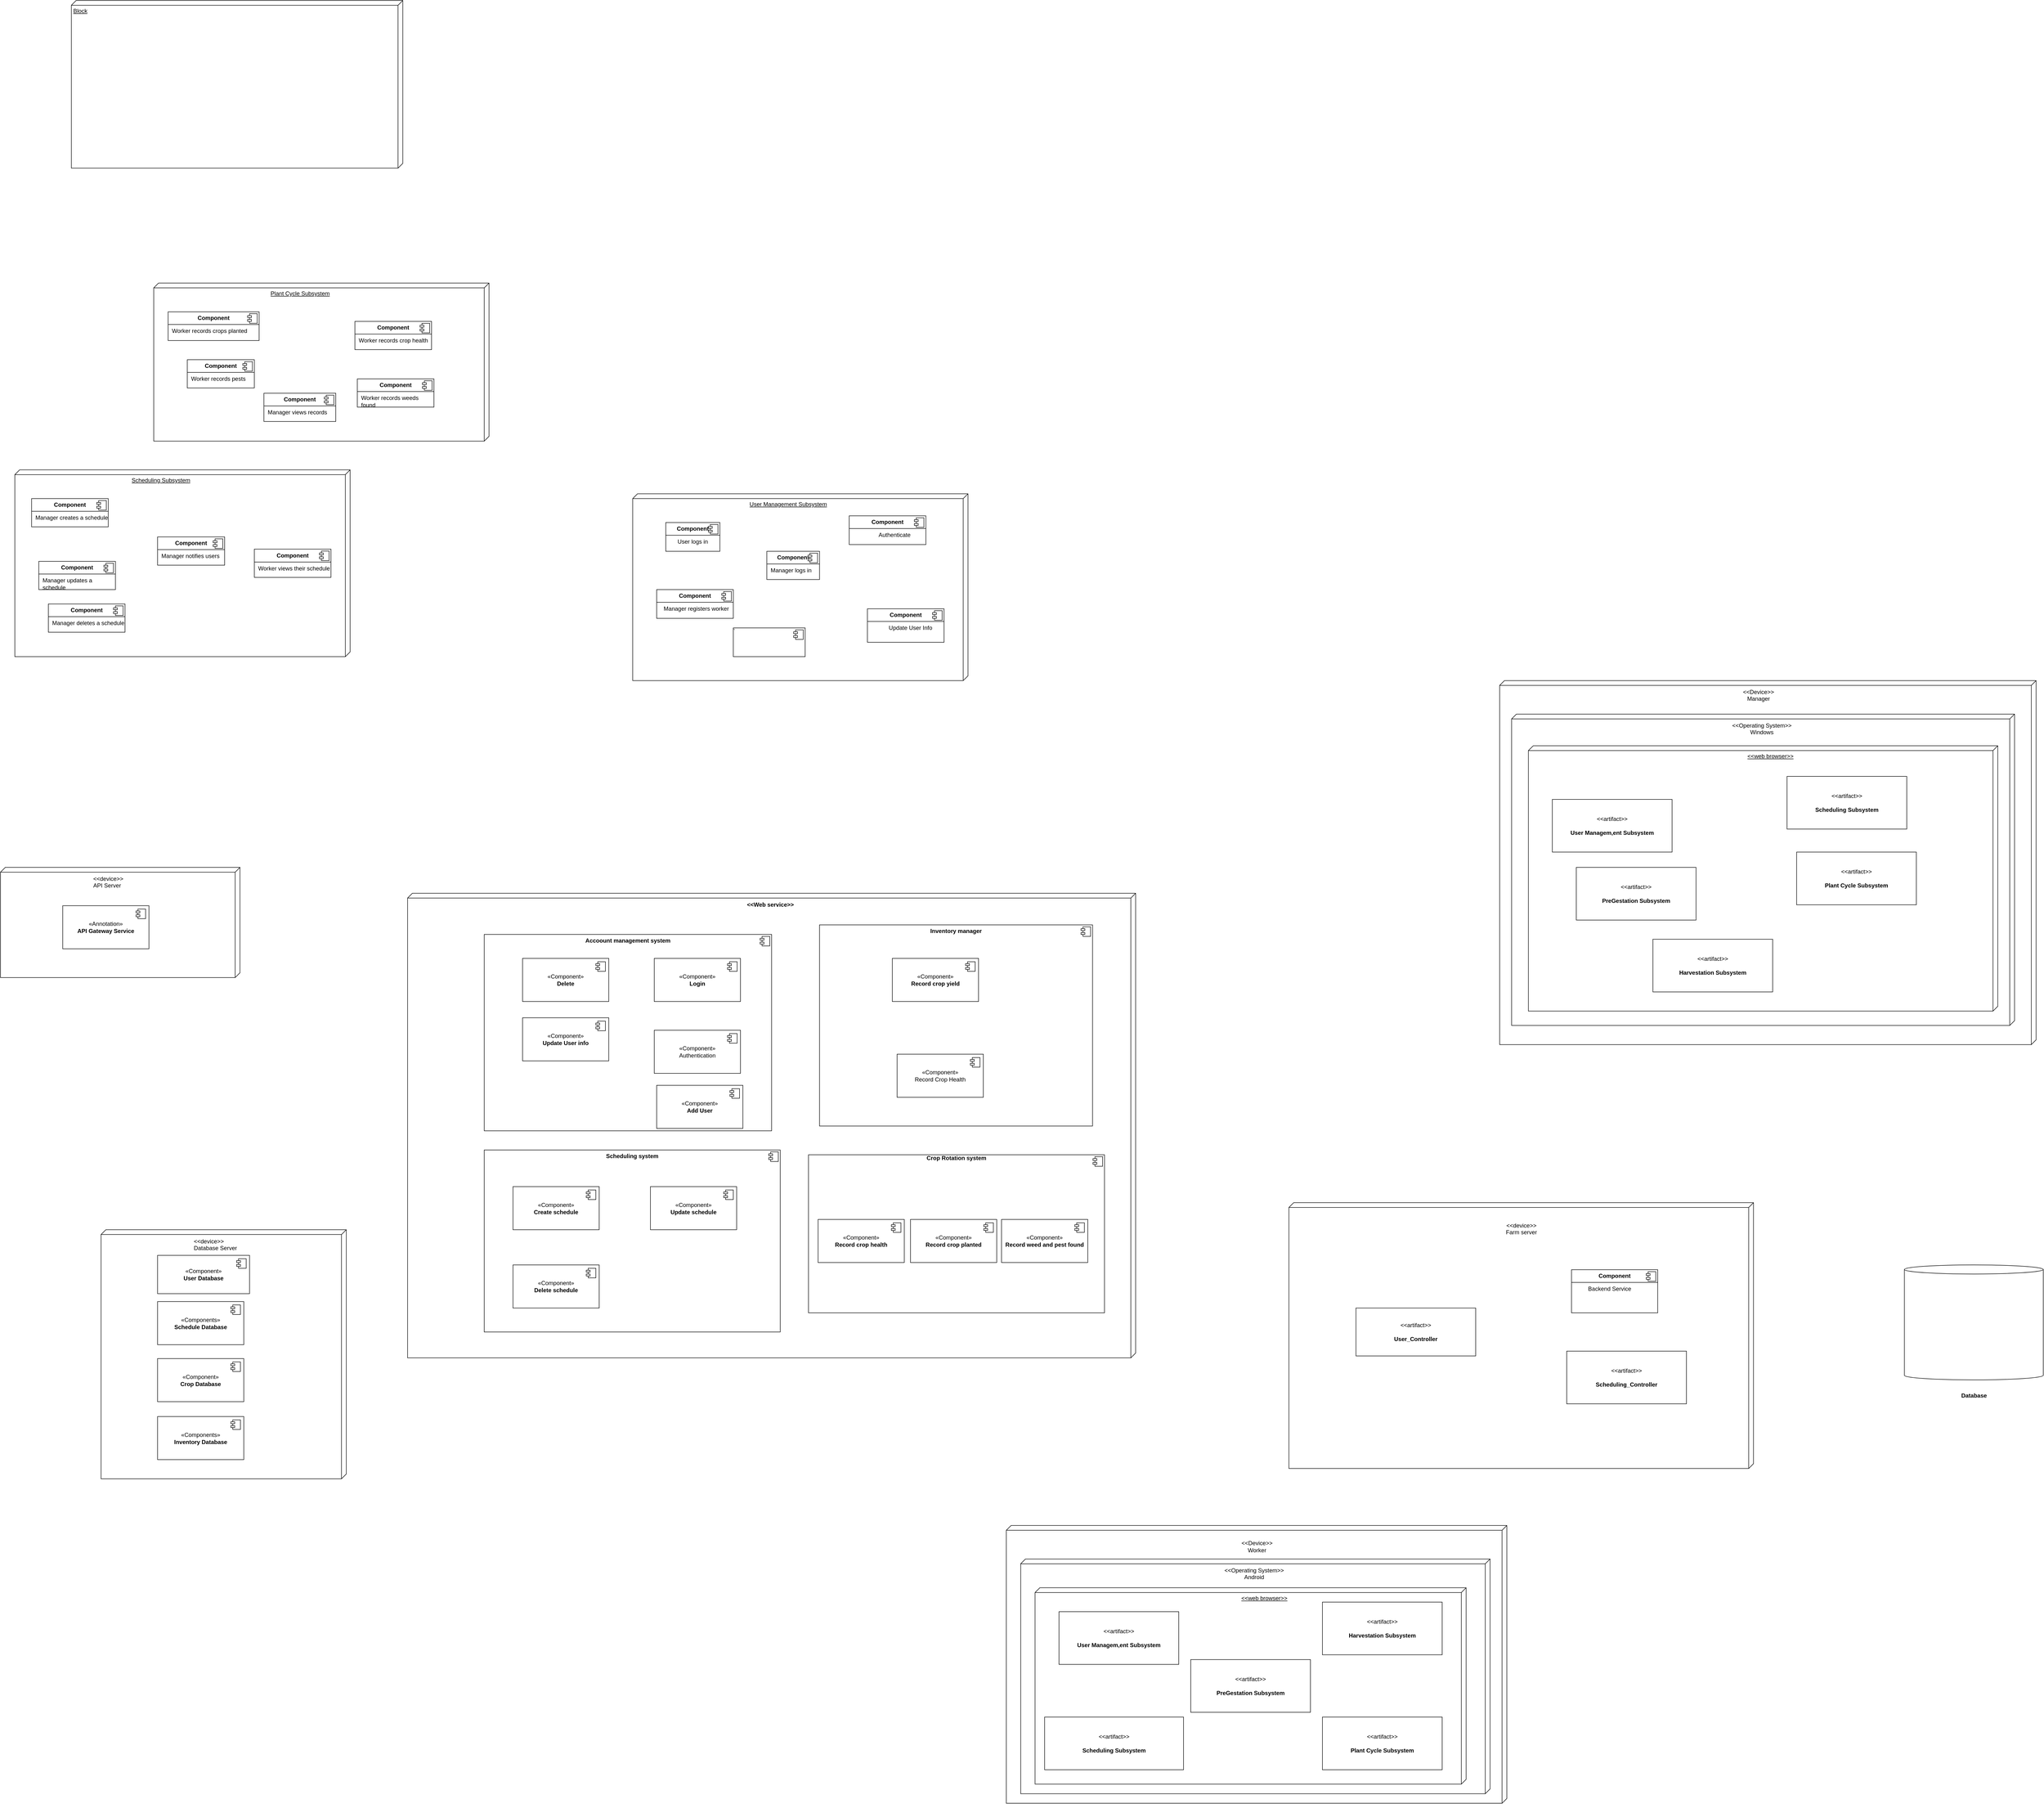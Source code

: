 <mxfile version="27.0.6">
  <diagram name="Page-1" id="8EAtuuFN8qFxOkvctxhg">
    <mxGraphModel dx="1095" dy="2736" grid="1" gridSize="10" guides="1" tooltips="1" connect="1" arrows="1" fold="1" page="1" pageScale="1" pageWidth="827" pageHeight="1169" math="0" shadow="0">
      <root>
        <mxCell id="0" />
        <mxCell id="1" parent="0" />
        <mxCell id="6KfqUc2jtIFRs5x4OwVa-1" value="&lt;b&gt;&amp;lt;&amp;lt;Web service&amp;gt;&amp;gt;&lt;/b&gt;" style="verticalAlign=top;align=center;shape=cube;size=10;direction=south;fontStyle=0;html=1;boundedLbl=1;spacingLeft=5;whiteSpace=wrap;" parent="1" vertex="1">
          <mxGeometry x="900" y="144" width="1520" height="970" as="geometry" />
        </mxCell>
        <mxCell id="6KfqUc2jtIFRs5x4OwVa-2" value="&lt;p style=&quot;margin:0px;margin-top:6px;text-align:center;&quot;&gt;&lt;b&gt;Scheduling system&lt;/b&gt;&lt;/p&gt;" style="align=left;overflow=fill;html=1;dropTarget=0;whiteSpace=wrap;" parent="1" vertex="1">
          <mxGeometry x="1060" y="680" width="618" height="380" as="geometry" />
        </mxCell>
        <mxCell id="6KfqUc2jtIFRs5x4OwVa-3" value="" style="shape=component;jettyWidth=8;jettyHeight=4;" parent="6KfqUc2jtIFRs5x4OwVa-2" vertex="1">
          <mxGeometry x="1" width="20" height="20" relative="1" as="geometry">
            <mxPoint x="-24" y="4" as="offset" />
          </mxGeometry>
        </mxCell>
        <mxCell id="6KfqUc2jtIFRs5x4OwVa-4" value="&lt;b&gt;Crop Rotation system&lt;/b&gt;" style="align=center;overflow=fill;html=1;dropTarget=0;whiteSpace=wrap;" parent="1" vertex="1">
          <mxGeometry x="1737" y="690" width="618" height="330" as="geometry" />
        </mxCell>
        <mxCell id="6KfqUc2jtIFRs5x4OwVa-5" value="" style="shape=component;jettyWidth=8;jettyHeight=4;" parent="6KfqUc2jtIFRs5x4OwVa-4" vertex="1">
          <mxGeometry x="1" width="20" height="20" relative="1" as="geometry">
            <mxPoint x="-24" y="4" as="offset" />
          </mxGeometry>
        </mxCell>
        <mxCell id="6KfqUc2jtIFRs5x4OwVa-6" value="&lt;p style=&quot;margin:0px;margin-top:6px;text-align:center;&quot;&gt;&lt;b&gt;Inventory manager&lt;/b&gt;&lt;/p&gt;&lt;p style=&quot;margin:0px;margin-left:8px;&quot;&gt;&lt;br&gt;&lt;/p&gt;" style="align=left;overflow=fill;html=1;dropTarget=0;whiteSpace=wrap;" parent="1" vertex="1">
          <mxGeometry x="1760" y="210" width="570" height="420" as="geometry" />
        </mxCell>
        <mxCell id="6KfqUc2jtIFRs5x4OwVa-7" value="" style="shape=component;jettyWidth=8;jettyHeight=4;" parent="6KfqUc2jtIFRs5x4OwVa-6" vertex="1">
          <mxGeometry x="1" width="20" height="20" relative="1" as="geometry">
            <mxPoint x="-24" y="4" as="offset" />
          </mxGeometry>
        </mxCell>
        <mxCell id="6KfqUc2jtIFRs5x4OwVa-8" value="&lt;p style=&quot;margin:0px;margin-top:6px;text-align:center;&quot;&gt;&lt;b&gt;Accoount management system&lt;/b&gt;&lt;/p&gt;" style="align=left;overflow=fill;html=1;dropTarget=0;whiteSpace=wrap;" parent="1" vertex="1">
          <mxGeometry x="1060" y="230" width="600" height="410" as="geometry" />
        </mxCell>
        <mxCell id="6KfqUc2jtIFRs5x4OwVa-9" value="" style="shape=component;jettyWidth=8;jettyHeight=4;" parent="6KfqUc2jtIFRs5x4OwVa-8" vertex="1">
          <mxGeometry x="1" width="20" height="20" relative="1" as="geometry">
            <mxPoint x="-24" y="4" as="offset" />
          </mxGeometry>
        </mxCell>
        <mxCell id="6KfqUc2jtIFRs5x4OwVa-10" value="" style="verticalAlign=top;align=left;spacingTop=8;spacingLeft=2;spacingRight=12;shape=cube;size=10;direction=south;fontStyle=4;html=1;whiteSpace=wrap;" parent="1" vertex="1">
          <mxGeometry x="2740" y="790" width="970" height="555" as="geometry" />
        </mxCell>
        <mxCell id="6KfqUc2jtIFRs5x4OwVa-12" value="" style="verticalAlign=top;align=left;shape=cube;size=10;direction=south;fontStyle=0;html=1;boundedLbl=1;spacingLeft=5;whiteSpace=wrap;" parent="1" vertex="1">
          <mxGeometry x="2150" y="1464" width="1045" height="580" as="geometry" />
        </mxCell>
        <mxCell id="6KfqUc2jtIFRs5x4OwVa-13" value="&amp;lt;&amp;lt;Operating System&amp;gt;&amp;gt;&lt;div&gt;Android&lt;/div&gt;" style="verticalAlign=top;align=center;shape=cube;size=10;direction=south;html=1;boundedLbl=1;spacingLeft=5;whiteSpace=wrap;" parent="6KfqUc2jtIFRs5x4OwVa-12" vertex="1">
          <mxGeometry width="980" height="490" relative="1" as="geometry">
            <mxPoint x="30" y="70" as="offset" />
          </mxGeometry>
        </mxCell>
        <mxCell id="6KfqUc2jtIFRs5x4OwVa-14" value="&amp;lt;&amp;lt;Device&amp;gt;&amp;gt;&lt;div&gt;Worker&lt;/div&gt;" style="text;html=1;align=center;verticalAlign=middle;resizable=0;points=[];autosize=1;strokeColor=none;fillColor=none;" parent="6KfqUc2jtIFRs5x4OwVa-12" vertex="1">
          <mxGeometry x="477.5" y="24.167" width="90" height="40" as="geometry" />
        </mxCell>
        <mxCell id="OrcsEcIXb9L-_ybgIJPj-8" value="&lt;span style=&quot;white-space: pre;&quot;&gt;&#x9;&lt;/span&gt;&lt;span style=&quot;white-space: pre;&quot;&gt;&#x9;&lt;/span&gt;&lt;span style=&quot;white-space: pre;&quot;&gt;&#x9;&lt;/span&gt;&lt;span style=&quot;white-space: pre;&quot;&gt;&#x9;&lt;/span&gt;&lt;span style=&quot;white-space: pre;&quot;&gt;&#x9;&lt;/span&gt;&lt;span style=&quot;white-space: pre;&quot;&gt;&#x9;&lt;/span&gt;&lt;span style=&quot;white-space: pre;&quot;&gt;&#x9;&lt;/span&gt;&lt;span style=&quot;white-space: pre;&quot;&gt;&#x9;&lt;/span&gt;&lt;span style=&quot;white-space: pre;&quot;&gt;&#x9;&lt;/span&gt;&lt;span style=&quot;white-space: pre;&quot;&gt;&#x9;&lt;/span&gt;&lt;span style=&quot;white-space: pre;&quot;&gt;&#x9;&lt;/span&gt;&lt;span style=&quot;white-space: pre;&quot;&gt;&#x9;&lt;/span&gt;&lt;span style=&quot;white-space: pre;&quot;&gt;&#x9;&lt;/span&gt;&lt;span style=&quot;white-space: pre;&quot;&gt;&#x9;&lt;/span&gt;&lt;span style=&quot;white-space: pre;&quot;&gt;&#x9;&lt;/span&gt;&lt;span style=&quot;white-space: pre;&quot;&gt;&#x9;&lt;/span&gt;&amp;lt;&amp;lt;web browser&amp;gt;&amp;gt;" style="verticalAlign=top;align=left;spacingTop=8;spacingLeft=2;spacingRight=12;shape=cube;size=10;direction=south;fontStyle=4;html=1;whiteSpace=wrap;" vertex="1" parent="6KfqUc2jtIFRs5x4OwVa-12">
          <mxGeometry x="60" y="130" width="900" height="410" as="geometry" />
        </mxCell>
        <mxCell id="OrcsEcIXb9L-_ybgIJPj-9" value="&amp;lt;&amp;lt;artifact&amp;gt;&amp;gt;&lt;br&gt;&lt;br&gt;&lt;b&gt;User Managem,ent Subsystem&lt;/b&gt;" style="html=1;align=center;verticalAlign=middle;dashed=0;whiteSpace=wrap;" vertex="1" parent="6KfqUc2jtIFRs5x4OwVa-12">
          <mxGeometry x="110" y="180" width="250" height="110" as="geometry" />
        </mxCell>
        <mxCell id="OrcsEcIXb9L-_ybgIJPj-11" value="&amp;lt;&amp;lt;artifact&amp;gt;&amp;gt;&lt;br&gt;&lt;br&gt;&lt;b&gt;Harvestation Subsystem&lt;/b&gt;" style="html=1;align=center;verticalAlign=middle;dashed=0;whiteSpace=wrap;" vertex="1" parent="6KfqUc2jtIFRs5x4OwVa-12">
          <mxGeometry x="660" y="160" width="250" height="110" as="geometry" />
        </mxCell>
        <mxCell id="OrcsEcIXb9L-_ybgIJPj-10" value="&amp;lt;&amp;lt;artifact&amp;gt;&amp;gt;&lt;br&gt;&lt;br&gt;&lt;b&gt;PreGestation Subsystem&lt;/b&gt;" style="html=1;align=center;verticalAlign=middle;dashed=0;whiteSpace=wrap;" vertex="1" parent="6KfqUc2jtIFRs5x4OwVa-12">
          <mxGeometry x="385" y="280" width="250" height="110" as="geometry" />
        </mxCell>
        <mxCell id="OrcsEcIXb9L-_ybgIJPj-13" value="&amp;lt;&amp;lt;artifact&amp;gt;&amp;gt;&lt;br&gt;&lt;br&gt;&lt;b&gt;Plant Cycle Subsystem&lt;/b&gt;" style="html=1;align=center;verticalAlign=middle;dashed=0;whiteSpace=wrap;" vertex="1" parent="6KfqUc2jtIFRs5x4OwVa-12">
          <mxGeometry x="660" y="400" width="250" height="110" as="geometry" />
        </mxCell>
        <mxCell id="OrcsEcIXb9L-_ybgIJPj-14" value="&amp;lt;&amp;lt;artifact&amp;gt;&amp;gt;&lt;br&gt;&lt;br&gt;&lt;b&gt;Scheduling Subsystem&lt;/b&gt;" style="html=1;align=center;verticalAlign=middle;dashed=0;whiteSpace=wrap;" vertex="1" parent="6KfqUc2jtIFRs5x4OwVa-12">
          <mxGeometry x="80" y="400" width="290" height="110" as="geometry" />
        </mxCell>
        <mxCell id="6KfqUc2jtIFRs5x4OwVa-32" value="" style="verticalAlign=top;align=left;shape=cube;size=10;direction=south;fontStyle=0;html=1;boundedLbl=1;spacingLeft=5;whiteSpace=wrap;" parent="1" vertex="1">
          <mxGeometry x="3180" y="-300" width="1120" height="760" as="geometry" />
        </mxCell>
        <mxCell id="6KfqUc2jtIFRs5x4OwVa-33" value="&amp;lt;&amp;lt;Operating System&amp;gt;&amp;gt;&lt;div&gt;Windows&lt;/div&gt;" style="verticalAlign=top;align=center;shape=cube;size=10;direction=south;html=1;boundedLbl=1;spacingLeft=5;whiteSpace=wrap;" parent="6KfqUc2jtIFRs5x4OwVa-32" vertex="1">
          <mxGeometry width="1050" height="650" relative="1" as="geometry">
            <mxPoint x="25" y="70" as="offset" />
          </mxGeometry>
        </mxCell>
        <mxCell id="OrcsEcIXb9L-_ybgIJPj-2" value="&lt;span style=&quot;white-space: pre;&quot;&gt;&#x9;&lt;/span&gt;&lt;span style=&quot;white-space: pre;&quot;&gt;&#x9;&lt;/span&gt;&lt;span style=&quot;white-space: pre;&quot;&gt;&#x9;&lt;/span&gt;&lt;span style=&quot;white-space: pre;&quot;&gt;&#x9;&lt;/span&gt;&lt;span style=&quot;white-space: pre;&quot;&gt;&#x9;&lt;/span&gt;&lt;span style=&quot;white-space: pre;&quot;&gt;&#x9;&lt;/span&gt;&lt;span style=&quot;white-space: pre;&quot;&gt;&#x9;&lt;/span&gt;&lt;span style=&quot;white-space: pre;&quot;&gt;&#x9;&lt;/span&gt;&lt;span style=&quot;white-space: pre;&quot;&gt;&#x9;&lt;/span&gt;&lt;span style=&quot;white-space: pre;&quot;&gt;&#x9;&lt;/span&gt;&lt;span style=&quot;white-space: pre;&quot;&gt;&#x9;&lt;/span&gt;&lt;span style=&quot;white-space: pre;&quot;&gt;&#x9;&lt;/span&gt;&lt;span style=&quot;white-space: pre;&quot;&gt;&#x9;&lt;/span&gt;&lt;span style=&quot;white-space: pre;&quot;&gt;&#x9;&lt;/span&gt;&lt;span style=&quot;white-space: pre;&quot;&gt;&#x9;&lt;/span&gt;&lt;span style=&quot;white-space: pre;&quot;&gt;&#x9;&lt;/span&gt;&lt;span style=&quot;white-space: pre;&quot;&gt;&#x9;&lt;/span&gt;&amp;lt;&amp;lt;web browser&amp;gt;&amp;gt;" style="verticalAlign=top;align=left;spacingTop=8;spacingLeft=2;spacingRight=12;shape=cube;size=10;direction=south;fontStyle=4;html=1;whiteSpace=wrap;" vertex="1" parent="6KfqUc2jtIFRs5x4OwVa-32">
          <mxGeometry x="60" y="136.12" width="980" height="553.88" as="geometry" />
        </mxCell>
        <mxCell id="OrcsEcIXb9L-_ybgIJPj-1" value="&amp;lt;&amp;lt;artifact&amp;gt;&amp;gt;&lt;br&gt;&lt;br&gt;&lt;b&gt;User Managem,ent Subsystem&lt;/b&gt;" style="html=1;align=center;verticalAlign=middle;dashed=0;whiteSpace=wrap;" vertex="1" parent="6KfqUc2jtIFRs5x4OwVa-32">
          <mxGeometry x="110" y="248.06" width="250" height="110" as="geometry" />
        </mxCell>
        <mxCell id="OrcsEcIXb9L-_ybgIJPj-4" value="&amp;lt;&amp;lt;artifact&amp;gt;&amp;gt;&lt;br&gt;&lt;br&gt;&lt;b&gt;Scheduling Subsystem&lt;/b&gt;" style="html=1;align=center;verticalAlign=middle;dashed=0;whiteSpace=wrap;" vertex="1" parent="6KfqUc2jtIFRs5x4OwVa-32">
          <mxGeometry x="600" y="200" width="250" height="110" as="geometry" />
        </mxCell>
        <mxCell id="OrcsEcIXb9L-_ybgIJPj-5" value="&amp;lt;&amp;lt;artifact&amp;gt;&amp;gt;&lt;br&gt;&lt;br&gt;&lt;b&gt;Plant Cycle Subsystem&lt;/b&gt;" style="html=1;align=center;verticalAlign=middle;dashed=0;whiteSpace=wrap;" vertex="1" parent="6KfqUc2jtIFRs5x4OwVa-32">
          <mxGeometry x="620" y="358.06" width="250" height="110" as="geometry" />
        </mxCell>
        <mxCell id="OrcsEcIXb9L-_ybgIJPj-6" value="&amp;lt;&amp;lt;artifact&amp;gt;&amp;gt;&lt;br&gt;&lt;br&gt;&lt;b&gt;PreGestation Subsystem&lt;/b&gt;" style="html=1;align=center;verticalAlign=middle;dashed=0;whiteSpace=wrap;" vertex="1" parent="6KfqUc2jtIFRs5x4OwVa-32">
          <mxGeometry x="160" y="390" width="250" height="110" as="geometry" />
        </mxCell>
        <mxCell id="OrcsEcIXb9L-_ybgIJPj-7" value="&amp;lt;&amp;lt;artifact&amp;gt;&amp;gt;&lt;br&gt;&lt;br&gt;&lt;b&gt;Harvestation Subsystem&lt;/b&gt;" style="html=1;align=center;verticalAlign=middle;dashed=0;whiteSpace=wrap;" vertex="1" parent="6KfqUc2jtIFRs5x4OwVa-32">
          <mxGeometry x="320" y="540" width="250" height="110" as="geometry" />
        </mxCell>
        <mxCell id="6KfqUc2jtIFRs5x4OwVa-34" value="&amp;lt;&amp;lt;Device&amp;gt;&amp;gt;&lt;div&gt;Manager&lt;/div&gt;" style="text;html=1;align=center;" parent="6KfqUc2jtIFRs5x4OwVa-32" vertex="1">
          <mxGeometry x="20" y="10.0" width="1040" height="86.368" as="geometry" />
        </mxCell>
        <mxCell id="6KfqUc2jtIFRs5x4OwVa-49" value="Database" style="text;align=center;fontStyle=1;verticalAlign=middle;spacingLeft=3;spacingRight=3;strokeColor=none;rotatable=0;points=[[0,0.5],[1,0.5]];portConstraint=eastwest;html=1;" parent="1" vertex="1">
          <mxGeometry x="4130" y="1179.5" width="80" height="26" as="geometry" />
        </mxCell>
        <mxCell id="6KfqUc2jtIFRs5x4OwVa-50" value="&amp;lt;&amp;lt;device&amp;gt;&amp;gt;&lt;div&gt;Farm server&lt;/div&gt;" style="text;strokeColor=none;fillColor=none;align=center;verticalAlign=top;spacingLeft=4;spacingRight=4;overflow=hidden;rotatable=0;points=[[0,0.5],[1,0.5]];portConstraint=eastwest;whiteSpace=wrap;html=1;" parent="1" vertex="1">
          <mxGeometry x="3167.5" y="824" width="115" height="42" as="geometry" />
        </mxCell>
        <mxCell id="6KfqUc2jtIFRs5x4OwVa-51" value="&lt;span style=&quot;white-space: pre;&quot;&gt;&#x9;&lt;/span&gt;&lt;span style=&quot;white-space: pre;&quot;&gt;&#x9;&lt;/span&gt;&lt;span style=&quot;white-space: pre;&quot;&gt;&#x9;&lt;/span&gt;&lt;span style=&quot;white-space: pre;&quot;&gt;&#x9;&lt;/span&gt;&lt;span style=&quot;white-space: pre;&quot;&gt;&#x9;&lt;/span&gt;&lt;span style=&quot;white-space: pre;&quot;&gt;&#x9;&lt;span style=&quot;white-space: pre;&quot;&gt;&#x9;&lt;/span&gt;&lt;/span&gt;&amp;lt;&amp;lt;device&amp;gt;&amp;gt;&lt;div&gt;&lt;span style=&quot;white-space: pre;&quot;&gt;&#x9;&lt;/span&gt;&lt;span style=&quot;white-space: pre;&quot;&gt;&#x9;&lt;/span&gt;&lt;span style=&quot;white-space: pre;&quot;&gt;&#x9;&lt;/span&gt;&lt;span style=&quot;white-space: pre;&quot;&gt;&#x9;&lt;/span&gt;&lt;span style=&quot;white-space: pre;&quot;&gt;&#x9;&lt;/span&gt;&lt;span style=&quot;white-space: pre;&quot;&gt;&#x9;&lt;span style=&quot;white-space: pre;&quot;&gt;&#x9;&lt;/span&gt;&lt;/span&gt;API Server&lt;/div&gt;" style="verticalAlign=top;align=left;shape=cube;size=10;direction=south;fontStyle=0;html=1;boundedLbl=1;spacingLeft=5;whiteSpace=wrap;" parent="1" vertex="1">
          <mxGeometry x="50" y="90" width="500" height="230" as="geometry" />
        </mxCell>
        <mxCell id="6KfqUc2jtIFRs5x4OwVa-52" value="«Component»&lt;br&gt;&lt;b&gt;Record crop planted&lt;/b&gt;" style="html=1;dropTarget=0;whiteSpace=wrap;" parent="1" vertex="1">
          <mxGeometry x="1950" y="825" width="180" height="90" as="geometry" />
        </mxCell>
        <mxCell id="6KfqUc2jtIFRs5x4OwVa-53" value="" style="shape=module;jettyWidth=8;jettyHeight=4;" parent="6KfqUc2jtIFRs5x4OwVa-52" vertex="1">
          <mxGeometry x="1" width="20" height="20" relative="1" as="geometry">
            <mxPoint x="-27" y="7" as="offset" />
          </mxGeometry>
        </mxCell>
        <mxCell id="6KfqUc2jtIFRs5x4OwVa-54" value="&lt;span style=&quot;white-space: pre;&quot;&gt;&#x9;&lt;/span&gt;&lt;span style=&quot;white-space: pre;&quot;&gt;&#x9;&lt;/span&gt;&lt;span style=&quot;white-space: pre;&quot;&gt;&#x9;&lt;/span&gt;&lt;span style=&quot;white-space: pre;&quot;&gt;&#x9;&lt;/span&gt;&lt;span style=&quot;white-space: pre;&quot;&gt;&#x9;&lt;/span&gt;&lt;span style=&quot;white-space: pre;&quot;&gt;&#x9;&lt;/span&gt;&lt;span style=&quot;white-space: pre;&quot;&gt;&#x9;&lt;/span&gt;&amp;lt;&amp;lt;device&amp;gt;&amp;gt;&lt;div&gt;&lt;span style=&quot;background-color: transparent; color: light-dark(rgb(0, 0, 0), rgb(255, 255, 255));&quot;&gt;&lt;span style=&quot;white-space: pre;&quot;&gt;&#x9;&lt;/span&gt;&lt;span style=&quot;white-space: pre;&quot;&gt;&#x9;&lt;/span&gt;&lt;span style=&quot;white-space: pre;&quot;&gt;&#x9;&lt;/span&gt;&lt;span style=&quot;white-space: pre;&quot;&gt;&#x9;&lt;/span&gt;&lt;span style=&quot;white-space: pre;&quot;&gt;&#x9;&lt;/span&gt;&lt;span style=&quot;white-space: pre;&quot;&gt;&#x9;&lt;/span&gt;&lt;span style=&quot;white-space: pre;&quot;&gt;&#x9;&lt;/span&gt;Database Server&lt;/span&gt;&lt;/div&gt;" style="verticalAlign=top;align=left;shape=cube;size=10;direction=south;fontStyle=0;html=1;boundedLbl=1;spacingLeft=5;whiteSpace=wrap;" parent="1" vertex="1">
          <mxGeometry x="260" y="846.5" width="512" height="520" as="geometry" />
        </mxCell>
        <mxCell id="6KfqUc2jtIFRs5x4OwVa-55" value="«Annotation»&lt;br&gt;&lt;b&gt;API Gateway Service&lt;/b&gt;" style="html=1;dropTarget=0;whiteSpace=wrap;" parent="1" vertex="1">
          <mxGeometry x="180" y="170" width="180" height="90" as="geometry" />
        </mxCell>
        <mxCell id="6KfqUc2jtIFRs5x4OwVa-56" value="" style="shape=module;jettyWidth=8;jettyHeight=4;" parent="6KfqUc2jtIFRs5x4OwVa-55" vertex="1">
          <mxGeometry x="1" width="20" height="20" relative="1" as="geometry">
            <mxPoint x="-27" y="7" as="offset" />
          </mxGeometry>
        </mxCell>
        <mxCell id="6KfqUc2jtIFRs5x4OwVa-66" value="«Component»&lt;br&gt;&lt;b&gt;Record weed and pest found&lt;/b&gt;" style="html=1;dropTarget=0;whiteSpace=wrap;" parent="1" vertex="1">
          <mxGeometry x="2140" y="825" width="180" height="90" as="geometry" />
        </mxCell>
        <mxCell id="6KfqUc2jtIFRs5x4OwVa-67" value="" style="shape=module;jettyWidth=8;jettyHeight=4;" parent="6KfqUc2jtIFRs5x4OwVa-66" vertex="1">
          <mxGeometry x="1" width="20" height="20" relative="1" as="geometry">
            <mxPoint x="-27" y="7" as="offset" />
          </mxGeometry>
        </mxCell>
        <mxCell id="6KfqUc2jtIFRs5x4OwVa-68" value="«Component»&lt;br&gt;&lt;b&gt;Record crop health&lt;/b&gt;" style="html=1;dropTarget=0;whiteSpace=wrap;" parent="1" vertex="1">
          <mxGeometry x="1757" y="825" width="180" height="90" as="geometry" />
        </mxCell>
        <mxCell id="6KfqUc2jtIFRs5x4OwVa-69" value="" style="shape=module;jettyWidth=8;jettyHeight=4;" parent="6KfqUc2jtIFRs5x4OwVa-68" vertex="1">
          <mxGeometry x="1" width="20" height="20" relative="1" as="geometry">
            <mxPoint x="-27" y="7" as="offset" />
          </mxGeometry>
        </mxCell>
        <mxCell id="6KfqUc2jtIFRs5x4OwVa-70" value="«Component»&lt;br&gt;&lt;div&gt;Record Crop Health&lt;/div&gt;" style="html=1;dropTarget=0;whiteSpace=wrap;" parent="1" vertex="1">
          <mxGeometry x="1922" y="480" width="180" height="90" as="geometry" />
        </mxCell>
        <mxCell id="6KfqUc2jtIFRs5x4OwVa-71" value="" style="shape=module;jettyWidth=8;jettyHeight=4;" parent="6KfqUc2jtIFRs5x4OwVa-70" vertex="1">
          <mxGeometry x="1" width="20" height="20" relative="1" as="geometry">
            <mxPoint x="-27" y="7" as="offset" />
          </mxGeometry>
        </mxCell>
        <mxCell id="6KfqUc2jtIFRs5x4OwVa-72" value="«Component»&lt;br&gt;&lt;b&gt;Record crop yield&lt;/b&gt;" style="html=1;dropTarget=0;whiteSpace=wrap;" parent="1" vertex="1">
          <mxGeometry x="1912" y="280" width="180" height="90" as="geometry" />
        </mxCell>
        <mxCell id="6KfqUc2jtIFRs5x4OwVa-73" value="" style="shape=module;jettyWidth=8;jettyHeight=4;" parent="6KfqUc2jtIFRs5x4OwVa-72" vertex="1">
          <mxGeometry x="1" width="20" height="20" relative="1" as="geometry">
            <mxPoint x="-27" y="7" as="offset" />
          </mxGeometry>
        </mxCell>
        <mxCell id="6KfqUc2jtIFRs5x4OwVa-74" value="«Component»&lt;br&gt;&lt;div&gt;Authentication&lt;/div&gt;" style="html=1;dropTarget=0;whiteSpace=wrap;" parent="1" vertex="1">
          <mxGeometry x="1415" y="430" width="180" height="90" as="geometry" />
        </mxCell>
        <mxCell id="6KfqUc2jtIFRs5x4OwVa-75" value="" style="shape=module;jettyWidth=8;jettyHeight=4;" parent="6KfqUc2jtIFRs5x4OwVa-74" vertex="1">
          <mxGeometry x="1" width="20" height="20" relative="1" as="geometry">
            <mxPoint x="-27" y="7" as="offset" />
          </mxGeometry>
        </mxCell>
        <mxCell id="6KfqUc2jtIFRs5x4OwVa-76" value="«Component»&lt;br&gt;&lt;b&gt;Delete&lt;/b&gt;" style="html=1;dropTarget=0;whiteSpace=wrap;" parent="1" vertex="1">
          <mxGeometry x="1140" y="280" width="180" height="90" as="geometry" />
        </mxCell>
        <mxCell id="6KfqUc2jtIFRs5x4OwVa-77" value="" style="shape=module;jettyWidth=8;jettyHeight=4;" parent="6KfqUc2jtIFRs5x4OwVa-76" vertex="1">
          <mxGeometry x="1" width="20" height="20" relative="1" as="geometry">
            <mxPoint x="-27" y="7" as="offset" />
          </mxGeometry>
        </mxCell>
        <mxCell id="6KfqUc2jtIFRs5x4OwVa-78" value="«Component»&lt;br&gt;&lt;b&gt;Update User info&lt;/b&gt;" style="html=1;dropTarget=0;whiteSpace=wrap;" parent="1" vertex="1">
          <mxGeometry x="1140" y="404" width="180" height="90" as="geometry" />
        </mxCell>
        <mxCell id="6KfqUc2jtIFRs5x4OwVa-79" value="" style="shape=module;jettyWidth=8;jettyHeight=4;" parent="6KfqUc2jtIFRs5x4OwVa-78" vertex="1">
          <mxGeometry x="1" width="20" height="20" relative="1" as="geometry">
            <mxPoint x="-27" y="7" as="offset" />
          </mxGeometry>
        </mxCell>
        <mxCell id="6KfqUc2jtIFRs5x4OwVa-80" value="«Component»&lt;br&gt;&lt;b&gt;Login&lt;/b&gt;" style="html=1;dropTarget=0;whiteSpace=wrap;" parent="1" vertex="1">
          <mxGeometry x="1415" y="280" width="180" height="90" as="geometry" />
        </mxCell>
        <mxCell id="6KfqUc2jtIFRs5x4OwVa-81" value="" style="shape=module;jettyWidth=8;jettyHeight=4;" parent="6KfqUc2jtIFRs5x4OwVa-80" vertex="1">
          <mxGeometry x="1" width="20" height="20" relative="1" as="geometry">
            <mxPoint x="-27" y="7" as="offset" />
          </mxGeometry>
        </mxCell>
        <mxCell id="6KfqUc2jtIFRs5x4OwVa-82" value="«Component»&lt;br&gt;&lt;b&gt;Add User&lt;/b&gt;" style="html=1;dropTarget=0;whiteSpace=wrap;" parent="1" vertex="1">
          <mxGeometry x="1420" y="545" width="180" height="90" as="geometry" />
        </mxCell>
        <mxCell id="6KfqUc2jtIFRs5x4OwVa-83" value="" style="shape=module;jettyWidth=8;jettyHeight=4;" parent="6KfqUc2jtIFRs5x4OwVa-82" vertex="1">
          <mxGeometry x="1" width="20" height="20" relative="1" as="geometry">
            <mxPoint x="-27" y="7" as="offset" />
          </mxGeometry>
        </mxCell>
        <mxCell id="6KfqUc2jtIFRs5x4OwVa-87" value="«Components»&lt;br&gt;&lt;b&gt;Schedule Database&lt;/b&gt;" style="html=1;dropTarget=0;whiteSpace=wrap;" parent="1" vertex="1">
          <mxGeometry x="378" y="996.5" width="180" height="90" as="geometry" />
        </mxCell>
        <mxCell id="6KfqUc2jtIFRs5x4OwVa-88" value="" style="shape=module;jettyWidth=8;jettyHeight=4;" parent="6KfqUc2jtIFRs5x4OwVa-87" vertex="1">
          <mxGeometry x="1" width="20" height="20" relative="1" as="geometry">
            <mxPoint x="-27" y="7" as="offset" />
          </mxGeometry>
        </mxCell>
        <mxCell id="6KfqUc2jtIFRs5x4OwVa-89" value="«Component»&lt;br&gt;&lt;b&gt;User Database&lt;/b&gt;" style="html=1;dropTarget=0;whiteSpace=wrap;" parent="1" vertex="1">
          <mxGeometry x="378" y="900" width="192" height="80" as="geometry" />
        </mxCell>
        <mxCell id="6KfqUc2jtIFRs5x4OwVa-90" value="" style="shape=module;jettyWidth=8;jettyHeight=4;" parent="6KfqUc2jtIFRs5x4OwVa-89" vertex="1">
          <mxGeometry x="1" width="20" height="20" relative="1" as="geometry">
            <mxPoint x="-27" y="7" as="offset" />
          </mxGeometry>
        </mxCell>
        <mxCell id="6KfqUc2jtIFRs5x4OwVa-91" value="«Component»&lt;br&gt;&lt;b&gt;Crop Database&lt;/b&gt;" style="html=1;dropTarget=0;whiteSpace=wrap;" parent="1" vertex="1">
          <mxGeometry x="378" y="1115.5" width="180" height="90" as="geometry" />
        </mxCell>
        <mxCell id="6KfqUc2jtIFRs5x4OwVa-92" value="" style="shape=module;jettyWidth=8;jettyHeight=4;" parent="6KfqUc2jtIFRs5x4OwVa-91" vertex="1">
          <mxGeometry x="1" width="20" height="20" relative="1" as="geometry">
            <mxPoint x="-27" y="7" as="offset" />
          </mxGeometry>
        </mxCell>
        <mxCell id="6KfqUc2jtIFRs5x4OwVa-93" value="«Components»&lt;div&gt;&lt;b&gt;Inventory Database&lt;/b&gt;&lt;/div&gt;" style="html=1;dropTarget=0;whiteSpace=wrap;" parent="1" vertex="1">
          <mxGeometry x="378" y="1236.5" width="180" height="90" as="geometry" />
        </mxCell>
        <mxCell id="6KfqUc2jtIFRs5x4OwVa-94" value="" style="shape=module;jettyWidth=8;jettyHeight=4;" parent="6KfqUc2jtIFRs5x4OwVa-93" vertex="1">
          <mxGeometry x="1" width="20" height="20" relative="1" as="geometry">
            <mxPoint x="-27" y="7" as="offset" />
          </mxGeometry>
        </mxCell>
        <mxCell id="6KfqUc2jtIFRs5x4OwVa-95" value="«Component»&lt;br&gt;&lt;b&gt;Create schedule&lt;/b&gt;&lt;span style=&quot;color: rgba(0, 0, 0, 0); font-family: monospace; font-size: 0px; text-align: start; text-wrap-mode: nowrap;&quot;&gt;%3CmxGraphModel%3E%3Croot%3E%3CmxCell%20id%3D%220%22%2F%3E%3CmxCell%20id%3D%221%22%20parent%3D%220%22%2F%3E%3CmxCell%20id%3D%222%22%20value%3D%22%C2%ABComponent%C2%BB%26lt%3Bbr%26gt%3B%26lt%3Bb%26gt%3BUpdate%20User%20info%26lt%3B%2Fb%26gt%3B%22%20style%3D%22html%3D1%3BdropTarget%3D0%3BwhiteSpace%3Dwrap%3B%22%20vertex%3D%221%22%20parent%3D%221%22%3E%3CmxGeometry%20x%3D%22-800%22%20y%3D%221600%22%20width%3D%22180%22%20height%3D%2290%22%20as%3D%22geometry%22%2F%3E%3C%2FmxCell%3E%3CmxCell%20id%3D%223%22%20value%3D%22%22%20style%3D%22shape%3Dmodule%3BjettyWidth%3D8%3BjettyHeight%3D4%3B%22%20vertex%3D%221%22%20parent%3D%222%22%3E%3CmxGeometry%20x%3D%221%22%20width%3D%2220%22%20height%3D%2220%22%20relative%3D%221%22%20as%3D%22geometry%22%3E%3CmxPoint%20x%3D%22-27%22%20y%3D%227%22%20as%3D%22offset%22%2F%3E%3C%2FmxGeometry%3E%3C%2FmxCell%3E%3C%2Froot%3E%3C%2FmxGraphModel%3E&lt;/span&gt;&lt;span style=&quot;color: rgba(0, 0, 0, 0); font-family: monospace; font-size: 0px; text-align: start; text-wrap-mode: nowrap;&quot;&gt;%3CmxGraphModel%3E%3Croot%3E%3CmxCell%20id%3D%220%22%2F%3E%3CmxCell%20id%3D%221%22%20parent%3D%220%22%2F%3E%3CmxCell%20id%3D%222%22%20value%3D%22%C2%ABComponent%C2%BB%26lt%3Bbr%26gt%3B%26lt%3Bb%26gt%3BUpdate%20User%20info%26lt%3B%2Fb%26gt%3B%22%20style%3D%22html%3D1%3BdropTarget%3D0%3BwhiteSpace%3Dwrap%3B%22%20vertex%3D%221%22%20parent%3D%221%22%3E%3CmxGeometry%20x%3D%22-800%22%20y%3D%221600%22%20width%3D%22180%22%20height%3D%2290%22%20as%3D%22geometry%22%2F%3E%3C%2FmxCell%3E%3CmxCell%20id%3D%223%22%20value%3D%22%22%20style%3D%22shape%3Dmodule%3BjettyWidth%3D8%3BjettyHeight%3D4%3B%22%20vertex%3D%221%22%20parent%3D%222%22%3E%3CmxGeometry%20x%3D%221%22%20width%3D%2220%22%20height%3D%2220%22%20relative%3D%221%22%20as%3D%22geometry%22%3E%3CmxPoint%20x%3D%22-27%22%20y%3D%227%22%20as%3D%22offset%22%2F%3E%3C%2FmxGeometry%3E%3C%2FmxCell%3E%3C%2Froot%3E%3C%2FmxGraphModel%3E&lt;/span&gt;&lt;span style=&quot;color: rgba(0, 0, 0, 0); font-family: monospace; font-size: 0px; text-align: start; text-wrap-mode: nowrap;&quot;&gt;%3CmxGraphModel%3E%3Croot%3E%3CmxCell%20id%3D%220%22%2F%3E%3CmxCell%20id%3D%221%22%20parent%3D%220%22%2F%3E%3CmxCell%20id%3D%222%22%20value%3D%22%C2%ABComponent%C2%BB%26lt%3Bbr%26gt%3B%26lt%3Bb%26gt%3BUpdate%20User%20info%26lt%3B%2Fb%26gt%3B%22%20style%3D%22html%3D1%3BdropTarget%3D0%3BwhiteSpace%3Dwrap%3B%22%20vertex%3D%221%22%20parent%3D%221%22%3E%3CmxGeometry%20x%3D%22-800%22%20y%3D%221600%22%20width%3D%22180%22%20height%3D%2290%22%20as%3D%22geometry%22%2F%3E%3C%2FmxCell%3E%3CmxCell%20id%3D%223%22%20value%3D%22%22%20style%3D%22shape%3Dmodule%3BjettyWidth%3D8%3BjettyHeight%3D4%3B%22%20vertex%3D%221%22%20parent%3D%222%22%3E%3CmxGeometry%20x%3D%221%22%20width%3D%2220%22%20height%3D%2220%22%20relative%3D%221%22%20as%3D%22geometry%22%3E%3CmxPoint%20x%3D%22-27%22%20y%3D%227%22%20as%3D%22offset%22%2F%3E%3C%2FmxGeometry%3E%3C%2FmxCell%3E%3C%2Froot%3E%3C%2FmxGraphModel%3E&lt;/span&gt;" style="html=1;dropTarget=0;whiteSpace=wrap;" parent="1" vertex="1">
          <mxGeometry x="1120" y="756.5" width="180" height="90" as="geometry" />
        </mxCell>
        <mxCell id="6KfqUc2jtIFRs5x4OwVa-96" value="" style="shape=module;jettyWidth=8;jettyHeight=4;" parent="6KfqUc2jtIFRs5x4OwVa-95" vertex="1">
          <mxGeometry x="1" width="20" height="20" relative="1" as="geometry">
            <mxPoint x="-27" y="7" as="offset" />
          </mxGeometry>
        </mxCell>
        <mxCell id="6KfqUc2jtIFRs5x4OwVa-97" value="«Component»&lt;br&gt;&lt;b&gt;Update schedule&lt;/b&gt;&lt;span style=&quot;color: rgba(0, 0, 0, 0); font-family: monospace; font-size: 0px; text-align: start; text-wrap-mode: nowrap;&quot;&gt;%3CmxGraphModel%3E%3Croot%3E%3CmxCell%20id%3D%220%22%2F%3E%3CmxCell%20id%3D%221%22%20parent%3D%220%22%2F%3E%3CmxCell%20id%3D%222%22%20value%3D%22%C2%ABComponent%C2%BB%26lt%3Bbr%26gt%3B%26lt%3Bb%26gt%3BUpdate%20User%20info%26lt%3B%2Fb%26gt%3B%22%20style%3D%22html%3D1%3BdropTarget%3D0%3BwhiteSpace%3Dwrap%3B%22%20vertex%3D%221%22%20parent%3D%221%22%3E%3CmxGeometry%20x%3D%22-800%22%20y%3D%221600%22%20width%3D%22180%22%20height%3D%2290%22%20as%3D%22geometry%22%2F%3E%3C%2FmxCell%3E%3CmxCell%20id%3D%223%22%20value%3D%22%22%20style%3D%22shape%3Dmodule%3BjettyWidth%3D8%3BjettyHeight%3D4%3B%22%20vertex%3D%221%22%20parent%3D%222%22%3E%3CmxGeometry%20x%3D%221%22%20width%3D%2220%22%20height%3D%2220%22%20relative%3D%221%22%20as%3D%22geometry%22%3E%3CmxPoint%20x%3D%22-27%22%20y%3D%227%22%20as%3D%22offset%22%2F%3E%3C%2FmxGeometry%3E%3C%2FmxCell%3E%3C%2Froot%3E%3C%2FmxGraphModel%3E&lt;/span&gt;&lt;span style=&quot;color: rgba(0, 0, 0, 0); font-family: monospace; font-size: 0px; text-align: start; text-wrap-mode: nowrap;&quot;&gt;%3CmxGraphModel%3E%3Croot%3E%3CmxCell%20id%3D%220%22%2F%3E%3CmxCell%20id%3D%221%22%20parent%3D%220%22%2F%3E%3CmxCell%20id%3D%222%22%20value%3D%22%C2%ABComponent%C2%BB%26lt%3Bbr%26gt%3B%26lt%3Bb%26gt%3BUpdate%20User%20info%26lt%3B%2Fb%26gt%3B%22%20style%3D%22html%3D1%3BdropTarget%3D0%3BwhiteSpace%3Dwrap%3B%22%20vertex%3D%221%22%20parent%3D%221%22%3E%3CmxGeometry%20x%3D%22-800%22%20y%3D%221600%22%20width%3D%22180%22%20height%3D%2290%22%20as%3D%22geometry%22%2F%3E%3C%2FmxCell%3E%3CmxCell%20id%3D%223%22%20value%3D%22%22%20style%3D%22shape%3Dmodule%3BjettyWidth%3D8%3BjettyHeight%3D4%3B%22%20vertex%3D%221%22%20parent%3D%222%22%3E%3CmxGeometry%20x%3D%221%22%20width%3D%2220%22%20height%3D%2220%22%20relative%3D%221%22%20as%3D%22geometry%22%3E%3CmxPoint%20x%3D%22-27%22%20y%3D%227%22%20as%3D%22offset%22%2F%3E%3C%2FmxGeometry%3E%3C%2FmxCell%3E%3C%2Froot%3E%3C%2FmxGraphModel%3E&lt;/span&gt;&lt;span style=&quot;color: rgba(0, 0, 0, 0); font-family: monospace; font-size: 0px; text-align: start; text-wrap-mode: nowrap;&quot;&gt;%3CmxGraphModel%3E%3Croot%3E%3CmxCell%20id%3D%220%22%2F%3E%3CmxCell%20id%3D%221%22%20parent%3D%220%22%2F%3E%3CmxCell%20id%3D%222%22%20value%3D%22%C2%ABComponent%C2%BB%26lt%3Bbr%26gt%3B%26lt%3Bb%26gt%3BUpdate%20User%20info%26lt%3B%2Fb%26gt%3B%22%20style%3D%22html%3D1%3BdropTarget%3D0%3BwhiteSpace%3Dwrap%3B%22%20vertex%3D%221%22%20parent%3D%221%22%3E%3CmxGeometry%20x%3D%22-800%22%20y%3D%221600%22%20width%3D%22180%22%20height%3D%2290%22%20as%3D%22geometry%22%2F%3E%3C%2FmxCell%3E%3CmxCell%20id%3D%223%22%20value%3D%22%22%20style%3D%22shape%3Dmodule%3BjettyWidth%3D8%3BjettyHeight%3D4%3B%22%20vertex%3D%221%22%20parent%3D%222%22%3E%3CmxGeometry%20x%3D%221%22%20width%3D%2220%22%20height%3D%2220%22%20relative%3D%221%22%20as%3D%22geometry%22%3E%3CmxPoint%20x%3D%22-27%22%20y%3D%227%22%20as%3D%22offset%22%2F%3E%3C%2FmxGeometry%3E%3C%2FmxCell%3E%3C%2Froot%3E%3C%2FmxGraphModel%3E&lt;/span&gt;" style="html=1;dropTarget=0;whiteSpace=wrap;" parent="1" vertex="1">
          <mxGeometry x="1407" y="756.5" width="180" height="90" as="geometry" />
        </mxCell>
        <mxCell id="6KfqUc2jtIFRs5x4OwVa-98" value="" style="shape=module;jettyWidth=8;jettyHeight=4;" parent="6KfqUc2jtIFRs5x4OwVa-97" vertex="1">
          <mxGeometry x="1" width="20" height="20" relative="1" as="geometry">
            <mxPoint x="-27" y="7" as="offset" />
          </mxGeometry>
        </mxCell>
        <mxCell id="6KfqUc2jtIFRs5x4OwVa-99" value="«Component»&lt;br&gt;&lt;b&gt;Delete schedule&lt;/b&gt;&lt;span style=&quot;color: rgba(0, 0, 0, 0); font-family: monospace; font-size: 0px; text-align: start; text-wrap-mode: nowrap;&quot;&gt;%3CmxGraphModel%3E%3Croot%3E%3CmxCell%20id%3D%220%22%2F%3E%3CmxCell%20id%3D%221%22%20parent%3D%220%22%2F%3E%3CmxCell%20id%3D%222%22%20value%3D%22%C2%ABComponent%C2%BB%26lt%3Bbr%26gt%3B%26lt%3Bb%26gt%3BUpdate%20User%20info%26lt%3B%2Fb%26gt%3B%22%20style%3D%22html%3D1%3BdropTarget%3D0%3BwhiteSpace%3Dwrap%3B%22%20vertex%3D%221%22%20parent%3D%221%22%3E%3CmxGeometry%20x%3D%22-800%22%20y%3D%221600%22%20width%3D%22180%22%20height%3D%2290%22%20as%3D%22geometry%22%2F%3E%3C%2FmxCell%3E%3CmxCell%20id%3D%223%22%20value%3D%22%22%20style%3D%22shape%3Dmodule%3BjettyWidth%3D8%3BjettyHeight%3D4%3B%22%20vertex%3D%221%22%20parent%3D%222%22%3E%3CmxGeometry%20x%3D%221%22%20width%3D%2220%22%20height%3D%2220%22%20relative%3D%221%22%20as%3D%22geometry%22%3E%3CmxPoint%20x%3D%22-27%22%20y%3D%227%22%20as%3D%22offset%22%2F%3E%3C%2FmxGeometry%3E%3C%2FmxCell%3E%3C%2Froot%3E%3C%2FmxGraphModel%3E&lt;/span&gt;&lt;span style=&quot;color: rgba(0, 0, 0, 0); font-family: monospace; font-size: 0px; text-align: start; text-wrap-mode: nowrap;&quot;&gt;%3CmxGraphModel%3E%3Croot%3E%3CmxCell%20id%3D%220%22%2F%3E%3CmxCell%20id%3D%221%22%20parent%3D%220%22%2F%3E%3CmxCell%20id%3D%222%22%20value%3D%22%C2%ABComponent%C2%BB%26lt%3Bbr%26gt%3B%26lt%3Bb%26gt%3BUpdate%20User%20info%26lt%3B%2Fb%26gt%3B%22%20style%3D%22html%3D1%3BdropTarget%3D0%3BwhiteSpace%3Dwrap%3B%22%20vertex%3D%221%22%20parent%3D%221%22%3E%3CmxGeometry%20x%3D%22-800%22%20y%3D%221600%22%20width%3D%22180%22%20height%3D%2290%22%20as%3D%22geometry%22%2F%3E%3C%2FmxCell%3E%3CmxCell%20id%3D%223%22%20value%3D%22%22%20style%3D%22shape%3Dmodule%3BjettyWidth%3D8%3BjettyHeight%3D4%3B%22%20vertex%3D%221%22%20parent%3D%222%22%3E%3CmxGeometry%20x%3D%221%22%20width%3D%2220%22%20height%3D%2220%22%20relative%3D%221%22%20as%3D%22geometry%22%3E%3CmxPoint%20x%3D%22-27%22%20y%3D%227%22%20as%3D%22offset%22%2F%3E%3C%2FmxGeometry%3E%3C%2FmxCell%3E%3C%2Froot%3E%3C%2FmxGraphModel%3E&lt;/span&gt;&lt;span style=&quot;color: rgba(0, 0, 0, 0); font-family: monospace; font-size: 0px; text-align: start; text-wrap-mode: nowrap;&quot;&gt;%3CmxGraphModel%3E%3Croot%3E%3CmxCell%20id%3D%220%22%2F%3E%3CmxCell%20id%3D%221%22%20parent%3D%220%22%2F%3E%3CmxCell%20id%3D%222%22%20value%3D%22%C2%ABComponent%C2%BB%26lt%3Bbr%26gt%3B%26lt%3Bb%26gt%3BUpdate%20User%20info%26lt%3B%2Fb%26gt%3B%22%20style%3D%22html%3D1%3BdropTarget%3D0%3BwhiteSpace%3Dwrap%3B%22%20vertex%3D%221%22%20parent%3D%221%22%3E%3CmxGeometry%20x%3D%22-800%22%20y%3D%221600%22%20width%3D%22180%22%20height%3D%2290%22%20as%3D%22geometry%22%2F%3E%3C%2FmxCell%3E%3CmxCell%20id%3D%223%22%20value%3D%22%22%20style%3D%22shape%3Dmodule%3BjettyWidth%3D8%3BjettyHeight%3D4%3B%22%20vertex%3D%221%22%20parent%3D%222%22%3E%3CmxGeometry%20x%3D%221%22%20width%3D%2220%22%20height%3D%2220%22%20relative%3D%221%22%20as%3D%22geometry%22%3E%3CmxPoint%20x%3D%22-27%22%20y%3D%227%22%20as%3D%22offset%22%2F%3E%3C%2FmxGeometry%3E%3C%2FmxCell%3E%3C%2Froot%3E%3C%2FmxGraphModel%3E&lt;/span&gt;" style="html=1;dropTarget=0;whiteSpace=wrap;" parent="1" vertex="1">
          <mxGeometry x="1120" y="920" width="180" height="90" as="geometry" />
        </mxCell>
        <mxCell id="6KfqUc2jtIFRs5x4OwVa-100" value="" style="shape=module;jettyWidth=8;jettyHeight=4;" parent="6KfqUc2jtIFRs5x4OwVa-99" vertex="1">
          <mxGeometry x="1" width="20" height="20" relative="1" as="geometry">
            <mxPoint x="-27" y="7" as="offset" />
          </mxGeometry>
        </mxCell>
        <mxCell id="6KfqUc2jtIFRs5x4OwVa-102" value="" style="ellipse;whiteSpace=wrap;html=1;align=center;aspect=fixed;fillColor=none;strokeColor=none;resizable=0;perimeter=centerPerimeter;rotatable=0;allowArrows=0;points=[];outlineConnect=1;" parent="1" vertex="1">
          <mxGeometry x="2376" y="480" width="10" height="10" as="geometry" />
        </mxCell>
        <mxCell id="6KfqUc2jtIFRs5x4OwVa-103" value="" style="ellipse;whiteSpace=wrap;html=1;align=center;aspect=fixed;fillColor=none;strokeColor=none;resizable=0;perimeter=centerPerimeter;rotatable=0;allowArrows=0;points=[];outlineConnect=1;" parent="1" vertex="1">
          <mxGeometry x="1982" y="696.5" width="10" height="10" as="geometry" />
        </mxCell>
        <mxCell id="6KfqUc2jtIFRs5x4OwVa-104" value="" style="ellipse;whiteSpace=wrap;html=1;align=center;aspect=fixed;fillColor=none;strokeColor=none;resizable=0;perimeter=centerPerimeter;rotatable=0;allowArrows=0;points=[];outlineConnect=1;" parent="1" vertex="1">
          <mxGeometry x="1997" y="876.5" width="10" height="10" as="geometry" />
        </mxCell>
        <mxCell id="6KfqUc2jtIFRs5x4OwVa-105" value="" style="ellipse;whiteSpace=wrap;html=1;align=center;aspect=fixed;fillColor=none;strokeColor=none;resizable=0;perimeter=centerPerimeter;rotatable=0;allowArrows=0;points=[];outlineConnect=1;" parent="1" vertex="1">
          <mxGeometry x="2067" y="876.5" width="10" height="10" as="geometry" />
        </mxCell>
        <mxCell id="6KfqUc2jtIFRs5x4OwVa-108" value="" style="ellipse;whiteSpace=wrap;html=1;align=center;aspect=fixed;fillColor=none;strokeColor=none;resizable=0;perimeter=centerPerimeter;rotatable=0;allowArrows=0;points=[];outlineConnect=1;" parent="1" vertex="1">
          <mxGeometry x="2165" y="730" width="10" height="10" as="geometry" />
        </mxCell>
        <mxCell id="6KfqUc2jtIFRs5x4OwVa-113" value="" style="ellipse;whiteSpace=wrap;html=1;align=center;aspect=fixed;fillColor=none;strokeColor=none;resizable=0;perimeter=centerPerimeter;rotatable=0;allowArrows=0;points=[];outlineConnect=1;" parent="1" vertex="1">
          <mxGeometry x="2195" y="910" width="10" height="10" as="geometry" />
        </mxCell>
        <mxCell id="6KfqUc2jtIFRs5x4OwVa-114" value="" style="ellipse;whiteSpace=wrap;html=1;align=center;aspect=fixed;fillColor=none;strokeColor=none;resizable=0;perimeter=centerPerimeter;rotatable=0;allowArrows=0;points=[];outlineConnect=1;" parent="1" vertex="1">
          <mxGeometry x="2195" y="840" width="10" height="10" as="geometry" />
        </mxCell>
        <mxCell id="6KfqUc2jtIFRs5x4OwVa-115" value="" style="ellipse;whiteSpace=wrap;html=1;align=center;aspect=fixed;fillColor=none;strokeColor=none;resizable=0;perimeter=centerPerimeter;rotatable=0;allowArrows=0;points=[];outlineConnect=1;" parent="1" vertex="1">
          <mxGeometry x="2285" y="880" width="10" height="10" as="geometry" />
        </mxCell>
        <mxCell id="6KfqUc2jtIFRs5x4OwVa-116" value="" style="ellipse;whiteSpace=wrap;html=1;align=center;aspect=fixed;fillColor=none;strokeColor=none;resizable=0;perimeter=centerPerimeter;rotatable=0;allowArrows=0;points=[];outlineConnect=1;" parent="1" vertex="1">
          <mxGeometry x="2485" y="870" width="10" height="10" as="geometry" />
        </mxCell>
        <mxCell id="6KfqUc2jtIFRs5x4OwVa-132" value="" style="ellipse;whiteSpace=wrap;html=1;align=center;aspect=fixed;fillColor=none;strokeColor=none;resizable=0;perimeter=centerPerimeter;rotatable=0;allowArrows=0;points=[];outlineConnect=1;" parent="1" vertex="1">
          <mxGeometry x="190" y="930" width="10" height="10" as="geometry" />
        </mxCell>
        <mxCell id="6KfqUc2jtIFRs5x4OwVa-138" value="" style="ellipse;whiteSpace=wrap;html=1;align=center;aspect=fixed;fillColor=none;strokeColor=none;resizable=0;perimeter=centerPerimeter;rotatable=0;allowArrows=0;points=[];outlineConnect=1;" parent="1" vertex="1">
          <mxGeometry x="1500" y="404" width="10" height="10" as="geometry" />
        </mxCell>
        <mxCell id="6KfqUc2jtIFRs5x4OwVa-149" value="" style="ellipse;whiteSpace=wrap;html=1;align=center;aspect=fixed;fillColor=none;strokeColor=none;resizable=0;perimeter=centerPerimeter;rotatable=0;allowArrows=0;points=[];outlineConnect=1;" parent="1" vertex="1">
          <mxGeometry x="955" y="930" width="10" height="10" as="geometry" />
        </mxCell>
        <mxCell id="6KfqUc2jtIFRs5x4OwVa-11" value="" style="shape=cylinder3;whiteSpace=wrap;html=1;boundedLbl=1;backgroundOutline=1;size=9.474;" parent="1" vertex="1">
          <mxGeometry x="4025" y="920" width="290" height="240" as="geometry" />
        </mxCell>
        <mxCell id="OrcsEcIXb9L-_ybgIJPj-17" value="&amp;lt;&amp;lt;artifact&amp;gt;&amp;gt;&lt;br&gt;&lt;br&gt;&lt;b&gt;User_Controller&lt;/b&gt;" style="html=1;align=center;verticalAlign=middle;dashed=0;whiteSpace=wrap;" vertex="1" parent="1">
          <mxGeometry x="2880" y="1010" width="250" height="100" as="geometry" />
        </mxCell>
        <mxCell id="OrcsEcIXb9L-_ybgIJPj-18" value="&amp;lt;&amp;lt;artifact&amp;gt;&amp;gt;&lt;br&gt;&lt;br&gt;&lt;b&gt;Scheduling_Controller&lt;/b&gt;" style="html=1;align=center;verticalAlign=middle;dashed=0;whiteSpace=wrap;" vertex="1" parent="1">
          <mxGeometry x="3320" y="1100" width="250" height="110" as="geometry" />
        </mxCell>
        <mxCell id="OrcsEcIXb9L-_ybgIJPj-23" value="&lt;p style=&quot;margin:0px;margin-top:6px;text-align:center;&quot;&gt;&lt;b&gt;Component&lt;/b&gt;&lt;/p&gt;&lt;hr size=&quot;1&quot; style=&quot;border-style:solid;&quot;&gt;&lt;p style=&quot;margin:0px;margin-left:8px;&quot;&gt;&lt;span style=&quot;white-space: pre;&quot;&gt;&#x9;&lt;/span&gt;Backend Service&lt;/p&gt;" style="align=left;overflow=fill;html=1;dropTarget=0;whiteSpace=wrap;" vertex="1" parent="1">
          <mxGeometry x="3330" y="930" width="180" height="90" as="geometry" />
        </mxCell>
        <mxCell id="OrcsEcIXb9L-_ybgIJPj-24" value="" style="shape=component;jettyWidth=8;jettyHeight=4;" vertex="1" parent="OrcsEcIXb9L-_ybgIJPj-23">
          <mxGeometry x="1" width="20" height="20" relative="1" as="geometry">
            <mxPoint x="-24" y="4" as="offset" />
          </mxGeometry>
        </mxCell>
        <mxCell id="OrcsEcIXb9L-_ybgIJPj-25" value="&lt;span style=&quot;white-space: pre;&quot;&gt;&#x9;&lt;/span&gt;&lt;span style=&quot;white-space: pre;&quot;&gt;&#x9;&lt;/span&gt;&lt;span style=&quot;white-space: pre;&quot;&gt;&#x9;&lt;/span&gt;&lt;span style=&quot;white-space: pre;&quot;&gt;&#x9;&lt;/span&gt;&lt;span style=&quot;white-space: pre;&quot;&gt;&#x9;&lt;/span&gt;&lt;span style=&quot;white-space: pre;&quot;&gt;&#x9;&lt;/span&gt;&lt;span style=&quot;white-space: pre;&quot;&gt;&#x9;&lt;/span&gt;&lt;span style=&quot;white-space: pre;&quot;&gt;&#x9;&lt;span style=&quot;white-space: pre;&quot;&gt;&#x9;&lt;/span&gt;U&lt;/span&gt;ser Management Subsystem" style="verticalAlign=top;align=left;spacingTop=8;spacingLeft=2;spacingRight=12;shape=cube;size=10;direction=south;fontStyle=4;html=1;whiteSpace=wrap;" vertex="1" parent="1">
          <mxGeometry x="1370" y="-690" width="700" height="390" as="geometry" />
        </mxCell>
        <mxCell id="OrcsEcIXb9L-_ybgIJPj-27" value="&lt;p style=&quot;margin:0px;margin-top:6px;text-align:center;&quot;&gt;&lt;b&gt;Component&lt;/b&gt;&lt;/p&gt;&lt;hr size=&quot;1&quot; style=&quot;border-style:solid;&quot;&gt;&lt;p style=&quot;margin:0px;margin-left:8px;&quot;&gt;&lt;span style=&quot;white-space: pre;&quot;&gt;     U&lt;/span&gt;ser logs in&lt;/p&gt;" style="align=left;overflow=fill;html=1;dropTarget=0;whiteSpace=wrap;" vertex="1" parent="1">
          <mxGeometry x="1439" y="-630" width="113" height="60" as="geometry" />
        </mxCell>
        <mxCell id="OrcsEcIXb9L-_ybgIJPj-28" value="" style="shape=component;jettyWidth=8;jettyHeight=4;" vertex="1" parent="OrcsEcIXb9L-_ybgIJPj-27">
          <mxGeometry x="1" width="20" height="20" relative="1" as="geometry">
            <mxPoint x="-24" y="4" as="offset" />
          </mxGeometry>
        </mxCell>
        <mxCell id="OrcsEcIXb9L-_ybgIJPj-29" value="&lt;p style=&quot;margin:0px;margin-top:6px;text-align:center;&quot;&gt;&lt;b&gt;Component&lt;/b&gt;&lt;/p&gt;&lt;hr size=&quot;1&quot; style=&quot;border-style:solid;&quot;&gt;&lt;p style=&quot;margin:0px;margin-left:8px;&quot;&gt;&lt;span style=&quot;white-space: pre;&quot;&gt;&#x9;&lt;span style=&quot;white-space: pre;&quot;&gt;&#x9;&lt;/span&gt;&lt;/span&gt;Authenticate&lt;/p&gt;" style="align=left;overflow=fill;html=1;dropTarget=0;whiteSpace=wrap;" vertex="1" parent="1">
          <mxGeometry x="1822" y="-644" width="160" height="60" as="geometry" />
        </mxCell>
        <mxCell id="OrcsEcIXb9L-_ybgIJPj-30" value="" style="shape=component;jettyWidth=8;jettyHeight=4;" vertex="1" parent="OrcsEcIXb9L-_ybgIJPj-29">
          <mxGeometry x="1" width="20" height="20" relative="1" as="geometry">
            <mxPoint x="-24" y="4" as="offset" />
          </mxGeometry>
        </mxCell>
        <mxCell id="OrcsEcIXb9L-_ybgIJPj-31" value="&lt;p style=&quot;margin:0px;margin-top:6px;text-align:center;&quot;&gt;&lt;b&gt;Component&lt;/b&gt;&lt;/p&gt;&lt;hr size=&quot;1&quot; style=&quot;border-style:solid;&quot;&gt;&lt;p style=&quot;margin:0px;margin-left:8px;&quot;&gt;&lt;span style=&quot;white-space: pre;&quot;&gt;&#x9;   Update User Info&lt;/span&gt;&lt;/p&gt;" style="align=left;overflow=fill;html=1;dropTarget=0;whiteSpace=wrap;" vertex="1" parent="1">
          <mxGeometry x="1860" y="-450" width="160" height="70" as="geometry" />
        </mxCell>
        <mxCell id="OrcsEcIXb9L-_ybgIJPj-32" value="" style="shape=component;jettyWidth=8;jettyHeight=4;" vertex="1" parent="OrcsEcIXb9L-_ybgIJPj-31">
          <mxGeometry x="1" width="20" height="20" relative="1" as="geometry">
            <mxPoint x="-24" y="4" as="offset" />
          </mxGeometry>
        </mxCell>
        <mxCell id="OrcsEcIXb9L-_ybgIJPj-33" value="&lt;p style=&quot;margin:0px;margin-top:6px;text-align:center;&quot;&gt;&lt;b&gt;Component&lt;/b&gt;&lt;/p&gt;&lt;hr size=&quot;1&quot; style=&quot;border-style:solid;&quot;&gt;&lt;p style=&quot;margin:0px;margin-left:8px;&quot;&gt;&amp;nbsp; Manager registers worker&lt;/p&gt;" style="align=left;overflow=fill;html=1;dropTarget=0;whiteSpace=wrap;" vertex="1" parent="1">
          <mxGeometry x="1420" y="-490" width="160" height="60" as="geometry" />
        </mxCell>
        <mxCell id="OrcsEcIXb9L-_ybgIJPj-34" value="" style="shape=component;jettyWidth=8;jettyHeight=4;" vertex="1" parent="OrcsEcIXb9L-_ybgIJPj-33">
          <mxGeometry x="1" width="20" height="20" relative="1" as="geometry">
            <mxPoint x="-24" y="4" as="offset" />
          </mxGeometry>
        </mxCell>
        <mxCell id="OrcsEcIXb9L-_ybgIJPj-35" value="`" style="align=left;overflow=fill;html=1;dropTarget=0;whiteSpace=wrap;" vertex="1" parent="1">
          <mxGeometry x="1580" y="-410" width="150" height="60" as="geometry" />
        </mxCell>
        <mxCell id="OrcsEcIXb9L-_ybgIJPj-36" value="" style="shape=component;jettyWidth=8;jettyHeight=4;" vertex="1" parent="OrcsEcIXb9L-_ybgIJPj-35">
          <mxGeometry x="1" width="20" height="20" relative="1" as="geometry">
            <mxPoint x="-24" y="4" as="offset" />
          </mxGeometry>
        </mxCell>
        <mxCell id="OrcsEcIXb9L-_ybgIJPj-37" value="&lt;span style=&quot;white-space: pre;&quot;&gt;&#x9;&lt;/span&gt;&lt;span style=&quot;white-space: pre;&quot;&gt;&#x9;&lt;/span&gt;&lt;span style=&quot;white-space: pre;&quot;&gt;&#x9;&lt;/span&gt;&lt;span style=&quot;white-space: pre;&quot;&gt;&#x9;&lt;/span&gt;&lt;span style=&quot;white-space: pre;&quot;&gt;&#x9;&lt;/span&gt;&lt;span style=&quot;white-space: pre;&quot;&gt;&#x9;&lt;/span&gt;&lt;span style=&quot;white-space: pre;&quot;&gt;&#x9;&lt;/span&gt;&lt;span style=&quot;white-space: pre;&quot;&gt;&#x9;&lt;/span&gt;&lt;span style=&quot;white-space: pre;&quot;&gt;&#x9;&lt;/span&gt;Scheduling Subsystem" style="verticalAlign=top;align=left;spacingTop=8;spacingLeft=2;spacingRight=12;shape=cube;size=10;direction=south;fontStyle=4;html=1;whiteSpace=wrap;" vertex="1" parent="1">
          <mxGeometry x="80" y="-740" width="700" height="390" as="geometry" />
        </mxCell>
        <mxCell id="OrcsEcIXb9L-_ybgIJPj-38" value="&lt;p style=&quot;margin:0px;margin-top:6px;text-align:center;&quot;&gt;&lt;b&gt;Component&lt;/b&gt;&lt;/p&gt;&lt;hr size=&quot;1&quot; style=&quot;border-style:solid;&quot;&gt;&lt;p style=&quot;margin:0px;margin-left:8px;&quot;&gt;Manager creates a schedule&lt;/p&gt;" style="align=left;overflow=fill;html=1;dropTarget=0;whiteSpace=wrap;" vertex="1" parent="1">
          <mxGeometry x="115" y="-680" width="160" height="59" as="geometry" />
        </mxCell>
        <mxCell id="OrcsEcIXb9L-_ybgIJPj-39" value="" style="shape=component;jettyWidth=8;jettyHeight=4;" vertex="1" parent="OrcsEcIXb9L-_ybgIJPj-38">
          <mxGeometry x="1" width="20" height="20" relative="1" as="geometry">
            <mxPoint x="-24" y="4" as="offset" />
          </mxGeometry>
        </mxCell>
        <mxCell id="OrcsEcIXb9L-_ybgIJPj-40" value="&lt;p style=&quot;margin:0px;margin-top:6px;text-align:center;&quot;&gt;&lt;b&gt;Component&lt;/b&gt;&lt;/p&gt;&lt;hr size=&quot;1&quot; style=&quot;border-style:solid;&quot;&gt;&lt;p style=&quot;margin:0px;margin-left:8px;&quot;&gt;Manager updates a schedule&lt;/p&gt;" style="align=left;overflow=fill;html=1;dropTarget=0;whiteSpace=wrap;" vertex="1" parent="1">
          <mxGeometry x="130" y="-549" width="160" height="59" as="geometry" />
        </mxCell>
        <mxCell id="OrcsEcIXb9L-_ybgIJPj-41" value="" style="shape=component;jettyWidth=8;jettyHeight=4;" vertex="1" parent="OrcsEcIXb9L-_ybgIJPj-40">
          <mxGeometry x="1" width="20" height="20" relative="1" as="geometry">
            <mxPoint x="-24" y="4" as="offset" />
          </mxGeometry>
        </mxCell>
        <mxCell id="OrcsEcIXb9L-_ybgIJPj-42" value="&lt;p style=&quot;margin:0px;margin-top:6px;text-align:center;&quot;&gt;&lt;b&gt;Component&lt;/b&gt;&lt;/p&gt;&lt;hr size=&quot;1&quot; style=&quot;border-style:solid;&quot;&gt;&lt;p style=&quot;margin:0px;margin-left:8px;&quot;&gt;Manager deletes a schedule&lt;/p&gt;" style="align=left;overflow=fill;html=1;dropTarget=0;whiteSpace=wrap;" vertex="1" parent="1">
          <mxGeometry x="150" y="-460" width="160" height="59" as="geometry" />
        </mxCell>
        <mxCell id="OrcsEcIXb9L-_ybgIJPj-43" value="" style="shape=component;jettyWidth=8;jettyHeight=4;" vertex="1" parent="OrcsEcIXb9L-_ybgIJPj-42">
          <mxGeometry x="1" width="20" height="20" relative="1" as="geometry">
            <mxPoint x="-24" y="4" as="offset" />
          </mxGeometry>
        </mxCell>
        <mxCell id="OrcsEcIXb9L-_ybgIJPj-44" value="&lt;p style=&quot;margin:0px;margin-top:6px;text-align:center;&quot;&gt;&lt;b&gt;Component&lt;/b&gt;&lt;/p&gt;&lt;hr size=&quot;1&quot; style=&quot;border-style:solid;&quot;&gt;&lt;p style=&quot;margin:0px;margin-left:8px;&quot;&gt;Manager notifies users&lt;/p&gt;" style="align=left;overflow=fill;html=1;dropTarget=0;whiteSpace=wrap;" vertex="1" parent="1">
          <mxGeometry x="378" y="-600" width="140" height="59" as="geometry" />
        </mxCell>
        <mxCell id="OrcsEcIXb9L-_ybgIJPj-45" value="" style="shape=component;jettyWidth=8;jettyHeight=4;" vertex="1" parent="OrcsEcIXb9L-_ybgIJPj-44">
          <mxGeometry x="1" width="20" height="20" relative="1" as="geometry">
            <mxPoint x="-24" y="4" as="offset" />
          </mxGeometry>
        </mxCell>
        <mxCell id="OrcsEcIXb9L-_ybgIJPj-46" value="&lt;p style=&quot;margin:0px;margin-top:6px;text-align:center;&quot;&gt;&lt;b&gt;Component&lt;/b&gt;&lt;/p&gt;&lt;hr size=&quot;1&quot; style=&quot;border-style:solid;&quot;&gt;&lt;p style=&quot;margin:0px;margin-left:8px;&quot;&gt;Worker views their schedule&lt;/p&gt;" style="align=left;overflow=fill;html=1;dropTarget=0;whiteSpace=wrap;" vertex="1" parent="1">
          <mxGeometry x="580" y="-574.5" width="160" height="59" as="geometry" />
        </mxCell>
        <mxCell id="OrcsEcIXb9L-_ybgIJPj-47" value="" style="shape=component;jettyWidth=8;jettyHeight=4;" vertex="1" parent="OrcsEcIXb9L-_ybgIJPj-46">
          <mxGeometry x="1" width="20" height="20" relative="1" as="geometry">
            <mxPoint x="-24" y="4" as="offset" />
          </mxGeometry>
        </mxCell>
        <mxCell id="OrcsEcIXb9L-_ybgIJPj-48" value="&lt;p style=&quot;margin:0px;margin-top:6px;text-align:center;&quot;&gt;&lt;b&gt;Component&lt;/b&gt;&lt;/p&gt;&lt;hr size=&quot;1&quot; style=&quot;border-style:solid;&quot;&gt;&lt;p style=&quot;margin:0px;margin-left:8px;&quot;&gt;Manager logs in&lt;/p&gt;" style="align=left;overflow=fill;html=1;dropTarget=0;whiteSpace=wrap;" vertex="1" parent="1">
          <mxGeometry x="1650" y="-570" width="110" height="59" as="geometry" />
        </mxCell>
        <mxCell id="OrcsEcIXb9L-_ybgIJPj-49" value="" style="shape=component;jettyWidth=8;jettyHeight=4;" vertex="1" parent="OrcsEcIXb9L-_ybgIJPj-48">
          <mxGeometry x="1" width="20" height="20" relative="1" as="geometry">
            <mxPoint x="-24" y="4" as="offset" />
          </mxGeometry>
        </mxCell>
        <mxCell id="OrcsEcIXb9L-_ybgIJPj-50" value="&lt;span style=&quot;white-space: pre;&quot;&gt;&#x9;&lt;/span&gt;&lt;span style=&quot;white-space: pre;&quot;&gt;&#x9;&lt;/span&gt;&lt;span style=&quot;white-space: pre;&quot;&gt;&#x9;&lt;/span&gt;&lt;span style=&quot;white-space: pre;&quot;&gt;&#x9;&lt;/span&gt;&lt;span style=&quot;white-space: pre;&quot;&gt;&#x9;&lt;/span&gt;&lt;span style=&quot;white-space: pre;&quot;&gt;&#x9;&lt;/span&gt;&lt;span style=&quot;white-space: pre;&quot;&gt;&#x9;&lt;/span&gt;&lt;span style=&quot;white-space: pre;&quot;&gt;&#x9;&lt;/span&gt;&lt;span style=&quot;white-space: pre;&quot;&gt;&#x9;&lt;/span&gt;Plant Cycle Subsystem" style="verticalAlign=top;align=left;spacingTop=8;spacingLeft=2;spacingRight=12;shape=cube;size=10;direction=south;fontStyle=4;html=1;whiteSpace=wrap;" vertex="1" parent="1">
          <mxGeometry x="370" y="-1130" width="700" height="330" as="geometry" />
        </mxCell>
        <mxCell id="OrcsEcIXb9L-_ybgIJPj-53" value="&lt;p style=&quot;margin:0px;margin-top:6px;text-align:center;&quot;&gt;&lt;b&gt;Component&lt;/b&gt;&lt;/p&gt;&lt;hr size=&quot;1&quot; style=&quot;border-style:solid;&quot;&gt;&lt;p style=&quot;margin:0px;margin-left:8px;&quot;&gt;Worker records crops planted&lt;/p&gt;" style="align=left;overflow=fill;html=1;dropTarget=0;whiteSpace=wrap;" vertex="1" parent="1">
          <mxGeometry x="400" y="-1070" width="190" height="60" as="geometry" />
        </mxCell>
        <mxCell id="OrcsEcIXb9L-_ybgIJPj-54" value="" style="shape=component;jettyWidth=8;jettyHeight=4;" vertex="1" parent="OrcsEcIXb9L-_ybgIJPj-53">
          <mxGeometry x="1" width="20" height="20" relative="1" as="geometry">
            <mxPoint x="-24" y="4" as="offset" />
          </mxGeometry>
        </mxCell>
        <mxCell id="OrcsEcIXb9L-_ybgIJPj-55" value="&lt;p style=&quot;margin:0px;margin-top:6px;text-align:center;&quot;&gt;&lt;b&gt;Component&lt;/b&gt;&lt;/p&gt;&lt;hr size=&quot;1&quot; style=&quot;border-style:solid;&quot;&gt;&lt;p style=&quot;margin:0px;margin-left:8px;&quot;&gt;Worker records pests&lt;/p&gt;&lt;p style=&quot;margin:0px;margin-left:8px;&quot;&gt;&lt;br&gt;&lt;/p&gt;" style="align=left;overflow=fill;html=1;dropTarget=0;whiteSpace=wrap;" vertex="1" parent="1">
          <mxGeometry x="440" y="-970" width="140" height="59" as="geometry" />
        </mxCell>
        <mxCell id="OrcsEcIXb9L-_ybgIJPj-56" value="" style="shape=component;jettyWidth=8;jettyHeight=4;" vertex="1" parent="OrcsEcIXb9L-_ybgIJPj-55">
          <mxGeometry x="1" width="20" height="20" relative="1" as="geometry">
            <mxPoint x="-24" y="4" as="offset" />
          </mxGeometry>
        </mxCell>
        <mxCell id="OrcsEcIXb9L-_ybgIJPj-57" value="&lt;p style=&quot;margin:0px;margin-top:6px;text-align:center;&quot;&gt;&lt;b&gt;Component&lt;/b&gt;&lt;/p&gt;&lt;hr size=&quot;1&quot; style=&quot;border-style:solid;&quot;&gt;&lt;p style=&quot;margin:0px;margin-left:8px;&quot;&gt;Worker records crop health&lt;/p&gt;" style="align=left;overflow=fill;html=1;dropTarget=0;whiteSpace=wrap;" vertex="1" parent="1">
          <mxGeometry x="790" y="-1050" width="160" height="59" as="geometry" />
        </mxCell>
        <mxCell id="OrcsEcIXb9L-_ybgIJPj-58" value="" style="shape=component;jettyWidth=8;jettyHeight=4;" vertex="1" parent="OrcsEcIXb9L-_ybgIJPj-57">
          <mxGeometry x="1" width="20" height="20" relative="1" as="geometry">
            <mxPoint x="-24" y="4" as="offset" />
          </mxGeometry>
        </mxCell>
        <mxCell id="OrcsEcIXb9L-_ybgIJPj-59" value="&lt;p style=&quot;margin:0px;margin-top:6px;text-align:center;&quot;&gt;&lt;b&gt;Component&lt;/b&gt;&lt;/p&gt;&lt;hr size=&quot;1&quot; style=&quot;border-style:solid;&quot;&gt;&lt;p style=&quot;margin:0px;margin-left:8px;&quot;&gt;Worker records weeds found&lt;/p&gt;" style="align=left;overflow=fill;html=1;dropTarget=0;whiteSpace=wrap;" vertex="1" parent="1">
          <mxGeometry x="795" y="-930" width="160" height="59" as="geometry" />
        </mxCell>
        <mxCell id="OrcsEcIXb9L-_ybgIJPj-60" value="" style="shape=component;jettyWidth=8;jettyHeight=4;" vertex="1" parent="OrcsEcIXb9L-_ybgIJPj-59">
          <mxGeometry x="1" width="20" height="20" relative="1" as="geometry">
            <mxPoint x="-24" y="4" as="offset" />
          </mxGeometry>
        </mxCell>
        <mxCell id="OrcsEcIXb9L-_ybgIJPj-61" value="&lt;p style=&quot;margin:0px;margin-top:6px;text-align:center;&quot;&gt;&lt;b&gt;Component&lt;/b&gt;&lt;/p&gt;&lt;hr size=&quot;1&quot; style=&quot;border-style:solid;&quot;&gt;&lt;p style=&quot;margin:0px;margin-left:8px;&quot;&gt;Manager views records&lt;/p&gt;" style="align=left;overflow=fill;html=1;dropTarget=0;whiteSpace=wrap;" vertex="1" parent="1">
          <mxGeometry x="600" y="-900" width="150" height="59" as="geometry" />
        </mxCell>
        <mxCell id="OrcsEcIXb9L-_ybgIJPj-62" value="" style="shape=component;jettyWidth=8;jettyHeight=4;" vertex="1" parent="OrcsEcIXb9L-_ybgIJPj-61">
          <mxGeometry x="1" width="20" height="20" relative="1" as="geometry">
            <mxPoint x="-24" y="4" as="offset" />
          </mxGeometry>
        </mxCell>
        <mxCell id="OrcsEcIXb9L-_ybgIJPj-63" value="Block" style="verticalAlign=top;align=left;spacingTop=8;spacingLeft=2;spacingRight=12;shape=cube;size=10;direction=south;fontStyle=4;html=1;whiteSpace=wrap;" vertex="1" parent="1">
          <mxGeometry x="198" y="-1720" width="692" height="350" as="geometry" />
        </mxCell>
      </root>
    </mxGraphModel>
  </diagram>
</mxfile>
